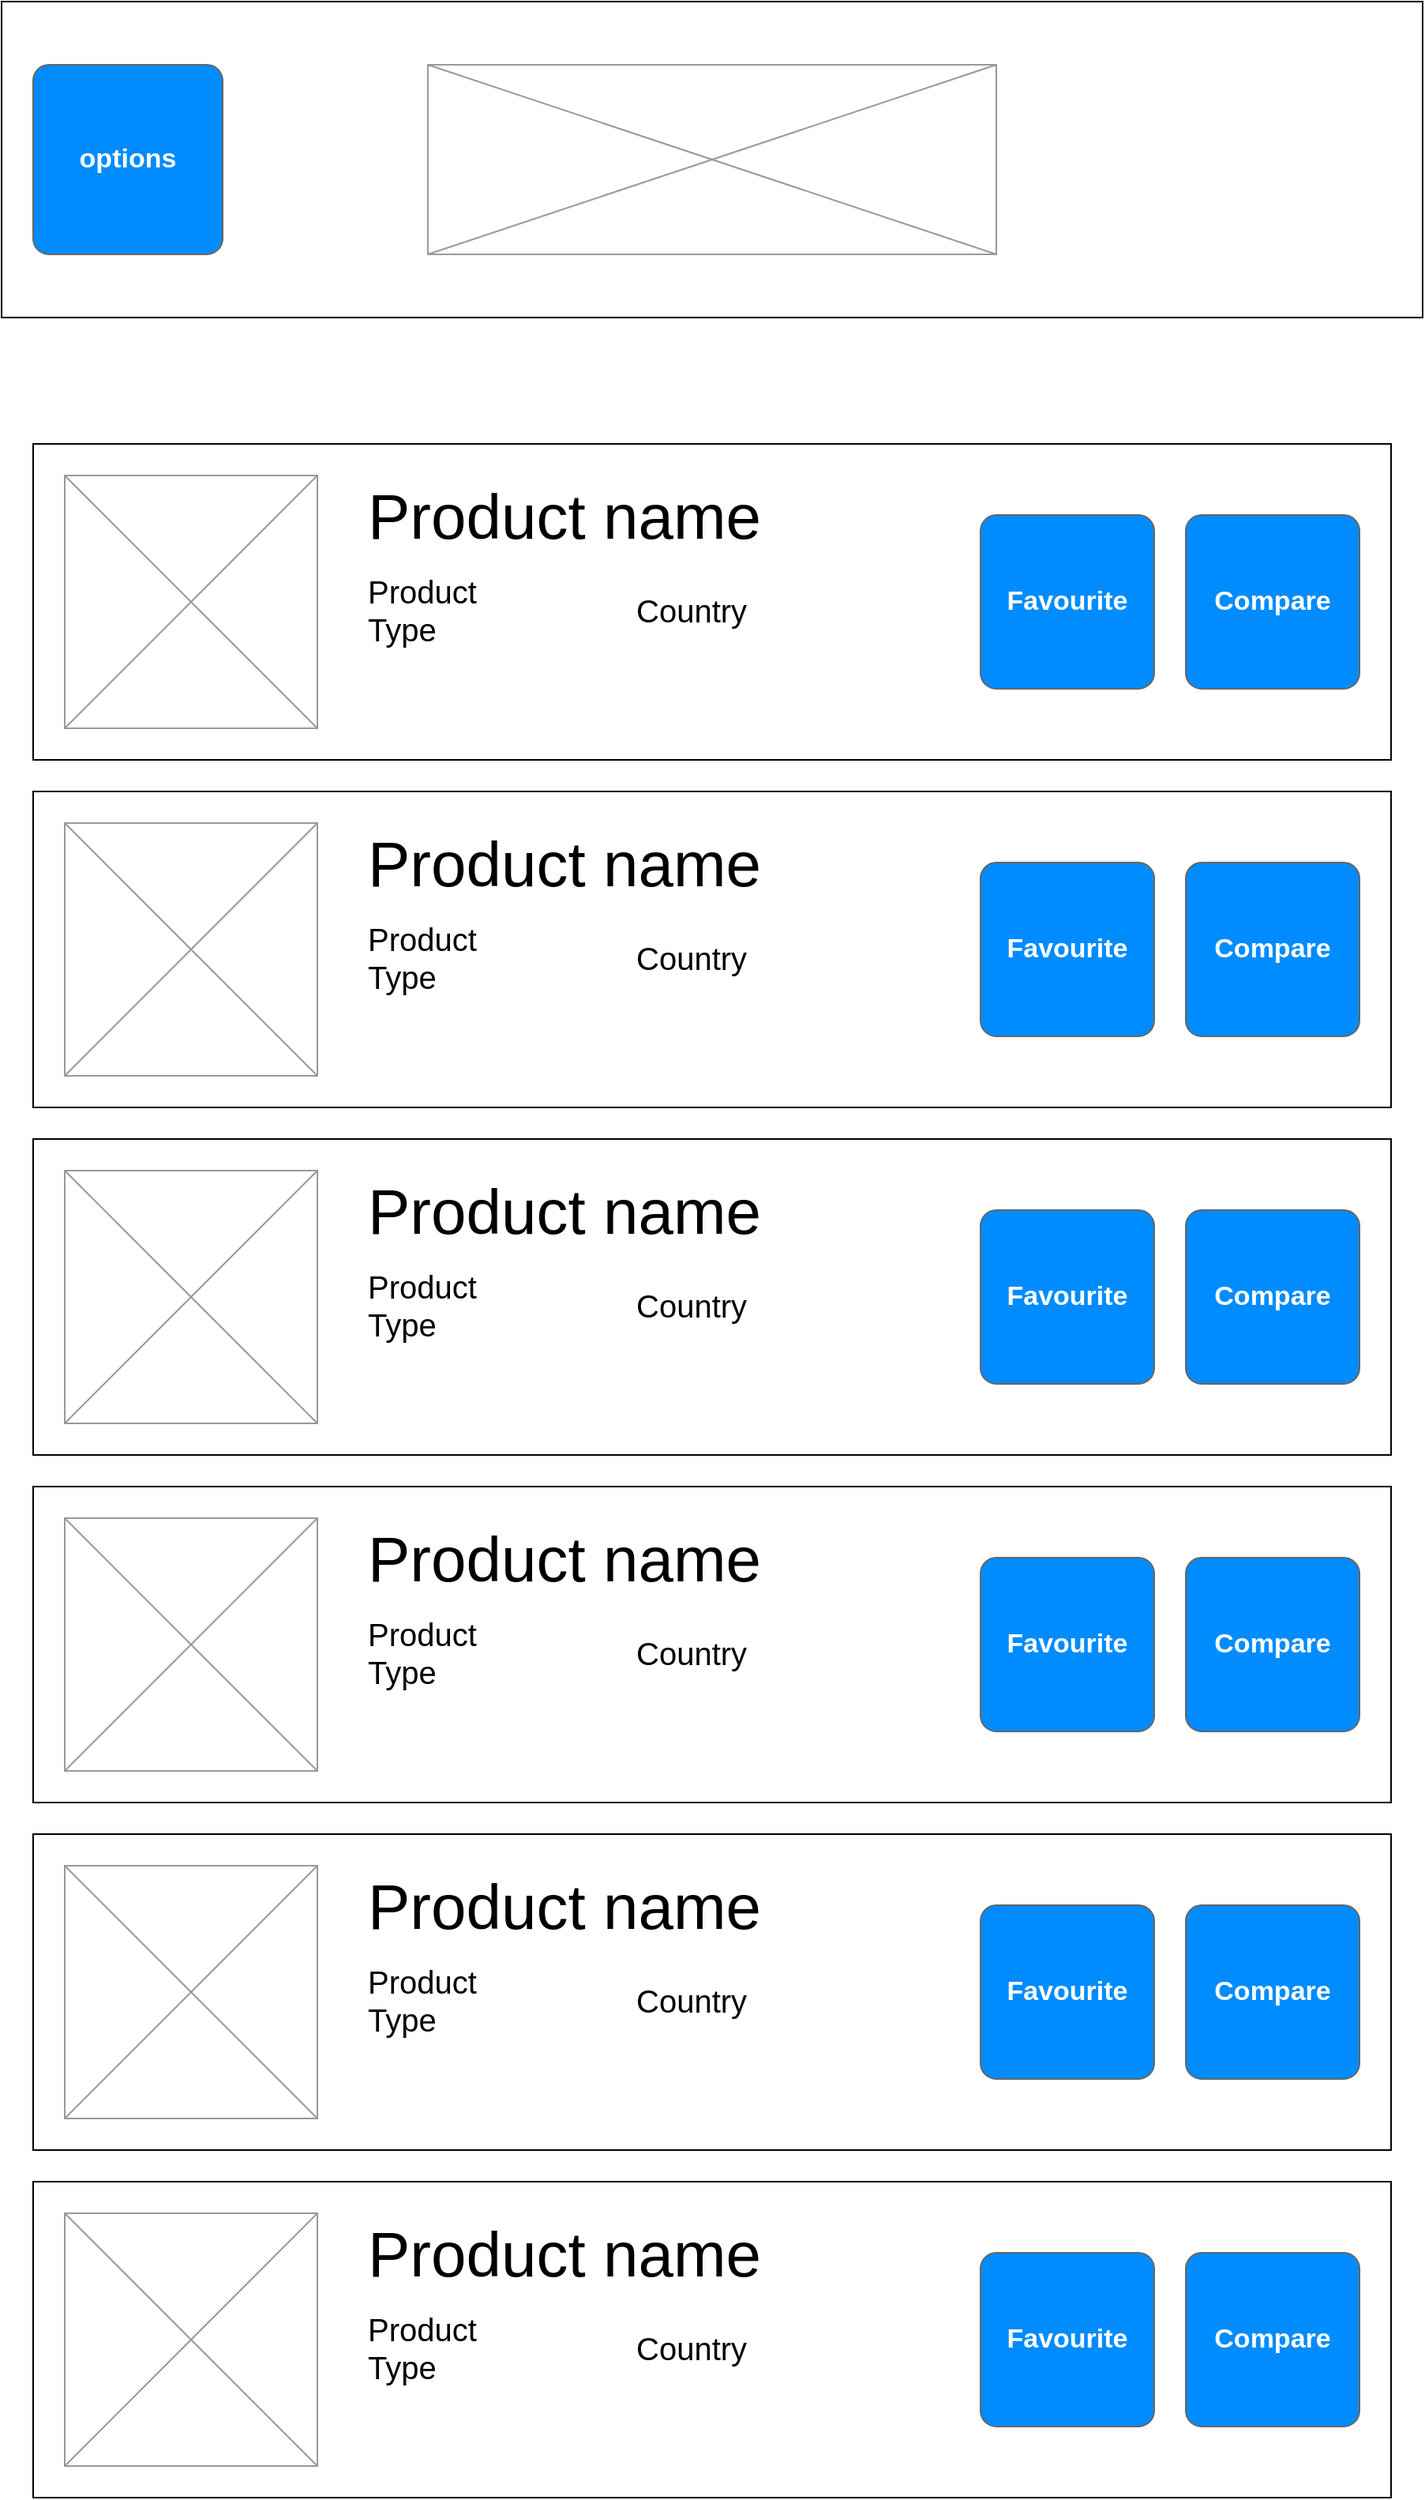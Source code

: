 <mxfile version="13.6.2" type="device"><diagram id="Zbwwr163gXCkSpQbFRQU" name="Page-1"><mxGraphModel dx="1300" dy="1972" grid="1" gridSize="10" guides="1" tooltips="1" connect="1" arrows="1" fold="1" page="1" pageScale="1" pageWidth="900" pageHeight="1600" math="0" shadow="0"><root><mxCell id="0"/><mxCell id="1" parent="0"/><mxCell id="_eLADh0EAJzZcwghZLpx-1" value="" style="rounded=0;whiteSpace=wrap;html=1;" parent="1" vertex="1"><mxGeometry width="900" height="200" as="geometry"/></mxCell><mxCell id="_eLADh0EAJzZcwghZLpx-2" value="" style="verticalLabelPosition=bottom;shadow=0;dashed=0;align=center;html=1;verticalAlign=top;strokeWidth=1;shape=mxgraph.mockup.graphics.simpleIcon;strokeColor=#999999;" parent="1" vertex="1"><mxGeometry x="270" y="40" width="360" height="120" as="geometry"/></mxCell><mxCell id="_eLADh0EAJzZcwghZLpx-4" value="options" style="strokeWidth=1;shadow=0;dashed=0;align=center;html=1;shape=mxgraph.mockup.buttons.button;strokeColor=#666666;fontColor=#ffffff;mainText=;buttonStyle=round;fontSize=17;fontStyle=1;fillColor=#008cff;whiteSpace=wrap;" parent="1" vertex="1"><mxGeometry x="20" y="40" width="120" height="120" as="geometry"/></mxCell><mxCell id="_eLADh0EAJzZcwghZLpx-5" value="" style="rounded=0;whiteSpace=wrap;html=1;" parent="1" vertex="1"><mxGeometry x="20" y="280" width="860" height="200" as="geometry"/></mxCell><mxCell id="_eLADh0EAJzZcwghZLpx-6" value="" style="verticalLabelPosition=bottom;shadow=0;dashed=0;align=center;html=1;verticalAlign=top;strokeWidth=1;shape=mxgraph.mockup.graphics.simpleIcon;strokeColor=#999999;" parent="1" vertex="1"><mxGeometry x="40" y="300" width="160" height="160" as="geometry"/></mxCell><mxCell id="_eLADh0EAJzZcwghZLpx-7" value="&lt;font style=&quot;font-size: 40px&quot;&gt;Product name&lt;/font&gt;" style="text;html=1;strokeColor=none;fillColor=none;align=left;verticalAlign=middle;whiteSpace=wrap;rounded=0;fontSize=20;" parent="1" vertex="1"><mxGeometry x="230" y="300" width="300" height="50" as="geometry"/></mxCell><mxCell id="_eLADh0EAJzZcwghZLpx-8" value="Product Type" style="text;html=1;strokeColor=none;fillColor=none;align=left;verticalAlign=middle;whiteSpace=wrap;rounded=0;fontSize=20;" parent="1" vertex="1"><mxGeometry x="230" y="360" width="100" height="50" as="geometry"/></mxCell><mxCell id="_eLADh0EAJzZcwghZLpx-9" value="Country" style="text;html=1;strokeColor=none;fillColor=none;align=left;verticalAlign=middle;whiteSpace=wrap;rounded=0;fontSize=20;" parent="1" vertex="1"><mxGeometry x="400" y="367.5" width="80" height="35" as="geometry"/></mxCell><mxCell id="_eLADh0EAJzZcwghZLpx-10" value="Favourite" style="strokeWidth=1;shadow=0;dashed=0;align=center;html=1;shape=mxgraph.mockup.buttons.button;strokeColor=#666666;fontColor=#ffffff;mainText=;buttonStyle=round;fontSize=17;fontStyle=1;fillColor=#008cff;whiteSpace=wrap;" parent="1" vertex="1"><mxGeometry x="620" y="325" width="110" height="110" as="geometry"/></mxCell><mxCell id="_eLADh0EAJzZcwghZLpx-11" value="Compare" style="strokeWidth=1;shadow=0;dashed=0;align=center;html=1;shape=mxgraph.mockup.buttons.button;strokeColor=#666666;fontColor=#ffffff;mainText=;buttonStyle=round;fontSize=17;fontStyle=1;fillColor=#008cff;whiteSpace=wrap;" parent="1" vertex="1"><mxGeometry x="750" y="325" width="110" height="110" as="geometry"/></mxCell><mxCell id="_eLADh0EAJzZcwghZLpx-12" value="" style="rounded=0;whiteSpace=wrap;html=1;" parent="1" vertex="1"><mxGeometry x="20" y="500" width="860" height="200" as="geometry"/></mxCell><mxCell id="_eLADh0EAJzZcwghZLpx-13" value="" style="verticalLabelPosition=bottom;shadow=0;dashed=0;align=center;html=1;verticalAlign=top;strokeWidth=1;shape=mxgraph.mockup.graphics.simpleIcon;strokeColor=#999999;" parent="1" vertex="1"><mxGeometry x="40" y="520" width="160" height="160" as="geometry"/></mxCell><mxCell id="_eLADh0EAJzZcwghZLpx-14" value="&lt;font style=&quot;font-size: 40px&quot;&gt;Product name&lt;/font&gt;" style="text;html=1;strokeColor=none;fillColor=none;align=left;verticalAlign=middle;whiteSpace=wrap;rounded=0;fontSize=20;" parent="1" vertex="1"><mxGeometry x="230" y="520" width="300" height="50" as="geometry"/></mxCell><mxCell id="_eLADh0EAJzZcwghZLpx-15" value="Product Type" style="text;html=1;strokeColor=none;fillColor=none;align=left;verticalAlign=middle;whiteSpace=wrap;rounded=0;fontSize=20;" parent="1" vertex="1"><mxGeometry x="230" y="580" width="100" height="50" as="geometry"/></mxCell><mxCell id="_eLADh0EAJzZcwghZLpx-16" value="Country" style="text;html=1;strokeColor=none;fillColor=none;align=left;verticalAlign=middle;whiteSpace=wrap;rounded=0;fontSize=20;" parent="1" vertex="1"><mxGeometry x="400" y="587.5" width="80" height="35" as="geometry"/></mxCell><mxCell id="_eLADh0EAJzZcwghZLpx-17" value="Favourite" style="strokeWidth=1;shadow=0;dashed=0;align=center;html=1;shape=mxgraph.mockup.buttons.button;strokeColor=#666666;fontColor=#ffffff;mainText=;buttonStyle=round;fontSize=17;fontStyle=1;fillColor=#008cff;whiteSpace=wrap;" parent="1" vertex="1"><mxGeometry x="620" y="545" width="110" height="110" as="geometry"/></mxCell><mxCell id="_eLADh0EAJzZcwghZLpx-18" value="Compare" style="strokeWidth=1;shadow=0;dashed=0;align=center;html=1;shape=mxgraph.mockup.buttons.button;strokeColor=#666666;fontColor=#ffffff;mainText=;buttonStyle=round;fontSize=17;fontStyle=1;fillColor=#008cff;whiteSpace=wrap;" parent="1" vertex="1"><mxGeometry x="750" y="545" width="110" height="110" as="geometry"/></mxCell><mxCell id="_eLADh0EAJzZcwghZLpx-19" value="" style="rounded=0;whiteSpace=wrap;html=1;" parent="1" vertex="1"><mxGeometry x="20" y="720" width="860" height="200" as="geometry"/></mxCell><mxCell id="_eLADh0EAJzZcwghZLpx-20" value="" style="verticalLabelPosition=bottom;shadow=0;dashed=0;align=center;html=1;verticalAlign=top;strokeWidth=1;shape=mxgraph.mockup.graphics.simpleIcon;strokeColor=#999999;" parent="1" vertex="1"><mxGeometry x="40" y="740" width="160" height="160" as="geometry"/></mxCell><mxCell id="_eLADh0EAJzZcwghZLpx-21" value="&lt;font style=&quot;font-size: 40px&quot;&gt;Product name&lt;/font&gt;" style="text;html=1;strokeColor=none;fillColor=none;align=left;verticalAlign=middle;whiteSpace=wrap;rounded=0;fontSize=20;" parent="1" vertex="1"><mxGeometry x="230" y="740" width="300" height="50" as="geometry"/></mxCell><mxCell id="_eLADh0EAJzZcwghZLpx-22" value="Product Type" style="text;html=1;strokeColor=none;fillColor=none;align=left;verticalAlign=middle;whiteSpace=wrap;rounded=0;fontSize=20;" parent="1" vertex="1"><mxGeometry x="230" y="800" width="100" height="50" as="geometry"/></mxCell><mxCell id="_eLADh0EAJzZcwghZLpx-23" value="Country" style="text;html=1;strokeColor=none;fillColor=none;align=left;verticalAlign=middle;whiteSpace=wrap;rounded=0;fontSize=20;" parent="1" vertex="1"><mxGeometry x="400" y="807.5" width="80" height="35" as="geometry"/></mxCell><mxCell id="_eLADh0EAJzZcwghZLpx-24" value="Favourite" style="strokeWidth=1;shadow=0;dashed=0;align=center;html=1;shape=mxgraph.mockup.buttons.button;strokeColor=#666666;fontColor=#ffffff;mainText=;buttonStyle=round;fontSize=17;fontStyle=1;fillColor=#008cff;whiteSpace=wrap;" parent="1" vertex="1"><mxGeometry x="620" y="765" width="110" height="110" as="geometry"/></mxCell><mxCell id="_eLADh0EAJzZcwghZLpx-25" value="Compare" style="strokeWidth=1;shadow=0;dashed=0;align=center;html=1;shape=mxgraph.mockup.buttons.button;strokeColor=#666666;fontColor=#ffffff;mainText=;buttonStyle=round;fontSize=17;fontStyle=1;fillColor=#008cff;whiteSpace=wrap;" parent="1" vertex="1"><mxGeometry x="750" y="765" width="110" height="110" as="geometry"/></mxCell><mxCell id="_eLADh0EAJzZcwghZLpx-26" value="" style="rounded=0;whiteSpace=wrap;html=1;" parent="1" vertex="1"><mxGeometry x="20" y="940" width="860" height="200" as="geometry"/></mxCell><mxCell id="_eLADh0EAJzZcwghZLpx-27" value="" style="verticalLabelPosition=bottom;shadow=0;dashed=0;align=center;html=1;verticalAlign=top;strokeWidth=1;shape=mxgraph.mockup.graphics.simpleIcon;strokeColor=#999999;" parent="1" vertex="1"><mxGeometry x="40" y="960" width="160" height="160" as="geometry"/></mxCell><mxCell id="_eLADh0EAJzZcwghZLpx-28" value="&lt;font style=&quot;font-size: 40px&quot;&gt;Product name&lt;/font&gt;" style="text;html=1;strokeColor=none;fillColor=none;align=left;verticalAlign=middle;whiteSpace=wrap;rounded=0;fontSize=20;" parent="1" vertex="1"><mxGeometry x="230" y="960" width="300" height="50" as="geometry"/></mxCell><mxCell id="_eLADh0EAJzZcwghZLpx-29" value="Product Type" style="text;html=1;strokeColor=none;fillColor=none;align=left;verticalAlign=middle;whiteSpace=wrap;rounded=0;fontSize=20;" parent="1" vertex="1"><mxGeometry x="230" y="1020" width="100" height="50" as="geometry"/></mxCell><mxCell id="_eLADh0EAJzZcwghZLpx-30" value="Country" style="text;html=1;strokeColor=none;fillColor=none;align=left;verticalAlign=middle;whiteSpace=wrap;rounded=0;fontSize=20;" parent="1" vertex="1"><mxGeometry x="400" y="1027.5" width="80" height="35" as="geometry"/></mxCell><mxCell id="_eLADh0EAJzZcwghZLpx-31" value="Favourite" style="strokeWidth=1;shadow=0;dashed=0;align=center;html=1;shape=mxgraph.mockup.buttons.button;strokeColor=#666666;fontColor=#ffffff;mainText=;buttonStyle=round;fontSize=17;fontStyle=1;fillColor=#008cff;whiteSpace=wrap;" parent="1" vertex="1"><mxGeometry x="620" y="985" width="110" height="110" as="geometry"/></mxCell><mxCell id="_eLADh0EAJzZcwghZLpx-32" value="Compare" style="strokeWidth=1;shadow=0;dashed=0;align=center;html=1;shape=mxgraph.mockup.buttons.button;strokeColor=#666666;fontColor=#ffffff;mainText=;buttonStyle=round;fontSize=17;fontStyle=1;fillColor=#008cff;whiteSpace=wrap;" parent="1" vertex="1"><mxGeometry x="750" y="985" width="110" height="110" as="geometry"/></mxCell><mxCell id="_eLADh0EAJzZcwghZLpx-33" value="" style="rounded=0;whiteSpace=wrap;html=1;" parent="1" vertex="1"><mxGeometry x="20" y="1160" width="860" height="200" as="geometry"/></mxCell><mxCell id="_eLADh0EAJzZcwghZLpx-34" value="" style="verticalLabelPosition=bottom;shadow=0;dashed=0;align=center;html=1;verticalAlign=top;strokeWidth=1;shape=mxgraph.mockup.graphics.simpleIcon;strokeColor=#999999;" parent="1" vertex="1"><mxGeometry x="40" y="1180" width="160" height="160" as="geometry"/></mxCell><mxCell id="_eLADh0EAJzZcwghZLpx-35" value="&lt;font style=&quot;font-size: 40px&quot;&gt;Product name&lt;/font&gt;" style="text;html=1;strokeColor=none;fillColor=none;align=left;verticalAlign=middle;whiteSpace=wrap;rounded=0;fontSize=20;" parent="1" vertex="1"><mxGeometry x="230" y="1180" width="300" height="50" as="geometry"/></mxCell><mxCell id="_eLADh0EAJzZcwghZLpx-36" value="Product Type" style="text;html=1;strokeColor=none;fillColor=none;align=left;verticalAlign=middle;whiteSpace=wrap;rounded=0;fontSize=20;" parent="1" vertex="1"><mxGeometry x="230" y="1240" width="100" height="50" as="geometry"/></mxCell><mxCell id="_eLADh0EAJzZcwghZLpx-37" value="Country" style="text;html=1;strokeColor=none;fillColor=none;align=left;verticalAlign=middle;whiteSpace=wrap;rounded=0;fontSize=20;" parent="1" vertex="1"><mxGeometry x="400" y="1247.5" width="80" height="35" as="geometry"/></mxCell><mxCell id="_eLADh0EAJzZcwghZLpx-38" value="Favourite" style="strokeWidth=1;shadow=0;dashed=0;align=center;html=1;shape=mxgraph.mockup.buttons.button;strokeColor=#666666;fontColor=#ffffff;mainText=;buttonStyle=round;fontSize=17;fontStyle=1;fillColor=#008cff;whiteSpace=wrap;" parent="1" vertex="1"><mxGeometry x="620" y="1205" width="110" height="110" as="geometry"/></mxCell><mxCell id="_eLADh0EAJzZcwghZLpx-39" value="Compare" style="strokeWidth=1;shadow=0;dashed=0;align=center;html=1;shape=mxgraph.mockup.buttons.button;strokeColor=#666666;fontColor=#ffffff;mainText=;buttonStyle=round;fontSize=17;fontStyle=1;fillColor=#008cff;whiteSpace=wrap;" parent="1" vertex="1"><mxGeometry x="750" y="1205" width="110" height="110" as="geometry"/></mxCell><mxCell id="_eLADh0EAJzZcwghZLpx-40" value="" style="rounded=0;whiteSpace=wrap;html=1;" parent="1" vertex="1"><mxGeometry x="20" y="1380" width="860" height="200" as="geometry"/></mxCell><mxCell id="_eLADh0EAJzZcwghZLpx-41" value="" style="verticalLabelPosition=bottom;shadow=0;dashed=0;align=center;html=1;verticalAlign=top;strokeWidth=1;shape=mxgraph.mockup.graphics.simpleIcon;strokeColor=#999999;" parent="1" vertex="1"><mxGeometry x="40" y="1400" width="160" height="160" as="geometry"/></mxCell><mxCell id="_eLADh0EAJzZcwghZLpx-42" value="&lt;font style=&quot;font-size: 40px&quot;&gt;Product name&lt;/font&gt;" style="text;html=1;strokeColor=none;fillColor=none;align=left;verticalAlign=middle;whiteSpace=wrap;rounded=0;fontSize=20;" parent="1" vertex="1"><mxGeometry x="230" y="1400" width="300" height="50" as="geometry"/></mxCell><mxCell id="_eLADh0EAJzZcwghZLpx-43" value="Product Type" style="text;html=1;strokeColor=none;fillColor=none;align=left;verticalAlign=middle;whiteSpace=wrap;rounded=0;fontSize=20;" parent="1" vertex="1"><mxGeometry x="230" y="1460" width="100" height="50" as="geometry"/></mxCell><mxCell id="_eLADh0EAJzZcwghZLpx-44" value="Country" style="text;html=1;strokeColor=none;fillColor=none;align=left;verticalAlign=middle;whiteSpace=wrap;rounded=0;fontSize=20;" parent="1" vertex="1"><mxGeometry x="400" y="1467.5" width="80" height="35" as="geometry"/></mxCell><mxCell id="_eLADh0EAJzZcwghZLpx-45" value="Favourite" style="strokeWidth=1;shadow=0;dashed=0;align=center;html=1;shape=mxgraph.mockup.buttons.button;strokeColor=#666666;fontColor=#ffffff;mainText=;buttonStyle=round;fontSize=17;fontStyle=1;fillColor=#008cff;whiteSpace=wrap;" parent="1" vertex="1"><mxGeometry x="620" y="1425" width="110" height="110" as="geometry"/></mxCell><mxCell id="_eLADh0EAJzZcwghZLpx-46" value="Compare" style="strokeWidth=1;shadow=0;dashed=0;align=center;html=1;shape=mxgraph.mockup.buttons.button;strokeColor=#666666;fontColor=#ffffff;mainText=;buttonStyle=round;fontSize=17;fontStyle=1;fillColor=#008cff;whiteSpace=wrap;" parent="1" vertex="1"><mxGeometry x="750" y="1425" width="110" height="110" as="geometry"/></mxCell></root></mxGraphModel></diagram></mxfile>